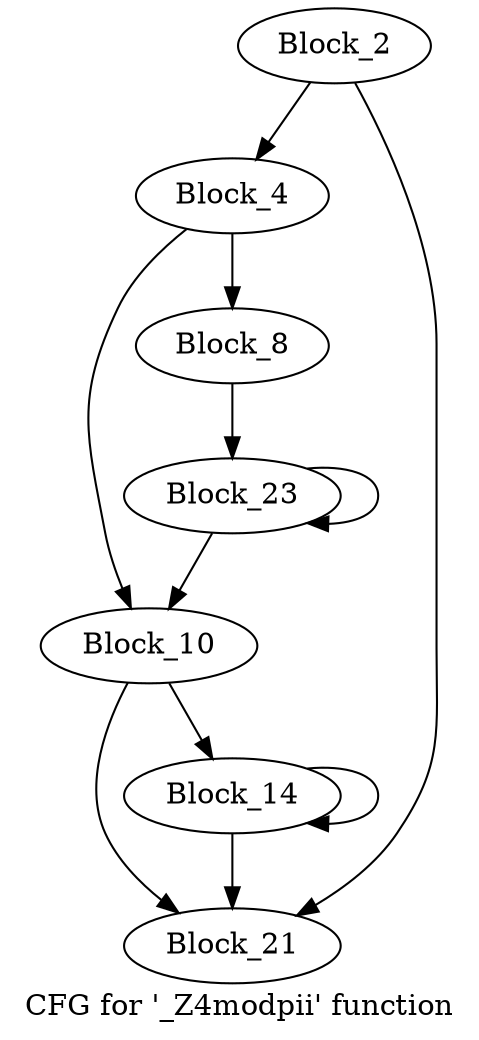 digraph "CFG for '_Z4modpii' function" {
	label="CFG for '_Z4modpii' function";

	block_2 [label="Block_2"];
	block_2:s0 -> block_4;
	block_2:s1 -> block_21;
	block_4 [label="Block_4"];
	block_4:s0 -> block_10;
	block_4:s1 -> block_8;
	block_8 [label="Block_8"];
	block_8 -> block_23;
	block_10 [label="Block_10"];
	block_10:s0 -> block_21;
	block_10:s1 -> block_14;
	block_14 [label="Block_14"];
	block_14:s0 -> block_21;
	block_14:s1 -> block_14;
	block_21 [label="Block_21"];
	block_23 [label="Block_23"];
	block_23:s0 -> block_10;
	block_23:s1 -> block_23;
}
